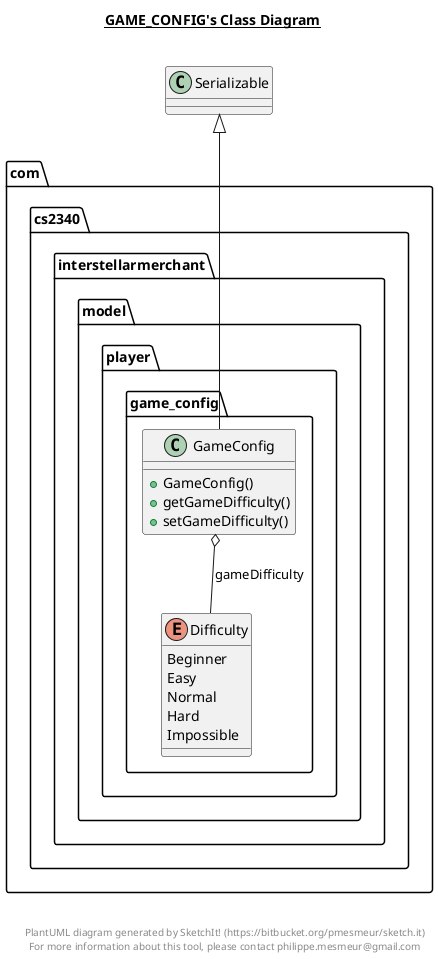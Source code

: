 @startuml

title __GAME_CONFIG's Class Diagram__\n

  package com.cs2340.interstellarmerchant {
    package com.cs2340.interstellarmerchant.model.player {
      package com.cs2340.interstellarmerchant.model.player.game_config {
        enum Difficulty {
          Beginner
          Easy
          Normal
          Hard
          Impossible
        }
      }
    }
  }
  

  package com.cs2340.interstellarmerchant {
    package com.cs2340.interstellarmerchant.model.player {
      package com.cs2340.interstellarmerchant.model.player.game_config {
        class GameConfig {
            + GameConfig()
            + getGameDifficulty()
            + setGameDifficulty()
        }
      }
    }
  }
  

  GameConfig -up-|> Serializable
  GameConfig o-- Difficulty : gameDifficulty


right footer


PlantUML diagram generated by SketchIt! (https://bitbucket.org/pmesmeur/sketch.it)
For more information about this tool, please contact philippe.mesmeur@gmail.com
endfooter

@enduml
